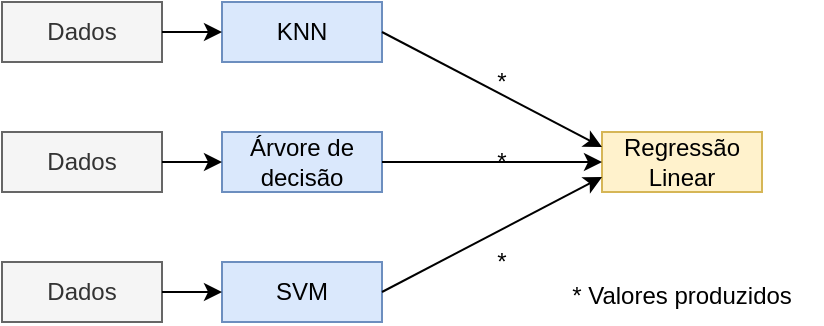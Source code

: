 <mxfile pages="1" version="11.2.2" type="device"><diagram id="-NaAKoLj8MM__7g6DqiE" name="Page-1"><mxGraphModel dx="1108" dy="432" grid="1" gridSize="10" guides="1" tooltips="1" connect="1" arrows="1" fold="1" page="1" pageScale="1" pageWidth="827" pageHeight="1169" math="0" shadow="0"><root><mxCell id="0"/><mxCell id="1" parent="0"/><mxCell id="ZqL8hesjnKmR4wsk6EcQ-1" value="Dados" style="rounded=0;whiteSpace=wrap;html=1;fillColor=#f5f5f5;strokeColor=#666666;fontColor=#333333;" parent="1" vertex="1"><mxGeometry x="230" y="240" width="80" height="30" as="geometry"/></mxCell><mxCell id="ZqL8hesjnKmR4wsk6EcQ-2" value="Dados" style="rounded=0;whiteSpace=wrap;html=1;fillColor=#f5f5f5;strokeColor=#666666;fontColor=#333333;" parent="1" vertex="1"><mxGeometry x="230" y="305" width="80" height="30" as="geometry"/></mxCell><mxCell id="ZqL8hesjnKmR4wsk6EcQ-3" value="Dados" style="rounded=0;whiteSpace=wrap;html=1;fillColor=#f5f5f5;strokeColor=#666666;fontColor=#333333;" parent="1" vertex="1"><mxGeometry x="230" y="370" width="80" height="30" as="geometry"/></mxCell><mxCell id="ZqL8hesjnKmR4wsk6EcQ-5" value="KNN" style="rounded=0;whiteSpace=wrap;html=1;fillColor=#dae8fc;strokeColor=#6c8ebf;" parent="1" vertex="1"><mxGeometry x="340" y="240" width="80" height="30" as="geometry"/></mxCell><mxCell id="ZqL8hesjnKmR4wsk6EcQ-6" value="Árvore de&lt;br&gt;decisão" style="rounded=0;whiteSpace=wrap;html=1;fillColor=#dae8fc;strokeColor=#6c8ebf;" parent="1" vertex="1"><mxGeometry x="340" y="305" width="80" height="30" as="geometry"/></mxCell><mxCell id="ZqL8hesjnKmR4wsk6EcQ-7" value="SVM" style="rounded=0;whiteSpace=wrap;html=1;fillColor=#dae8fc;strokeColor=#6c8ebf;" parent="1" vertex="1"><mxGeometry x="340" y="370" width="80" height="30" as="geometry"/></mxCell><mxCell id="ZqL8hesjnKmR4wsk6EcQ-8" value="" style="endArrow=classic;html=1;entryX=0;entryY=0.5;entryDx=0;entryDy=0;exitX=1;exitY=0.5;exitDx=0;exitDy=0;" parent="1" source="ZqL8hesjnKmR4wsk6EcQ-1" target="ZqL8hesjnKmR4wsk6EcQ-5" edge="1"><mxGeometry width="50" height="50" relative="1" as="geometry"><mxPoint x="230" y="440" as="sourcePoint"/><mxPoint x="280" y="390" as="targetPoint"/></mxGeometry></mxCell><mxCell id="ZqL8hesjnKmR4wsk6EcQ-9" value="" style="endArrow=classic;html=1;entryX=0;entryY=0.5;entryDx=0;entryDy=0;exitX=1;exitY=0.5;exitDx=0;exitDy=0;" parent="1" source="ZqL8hesjnKmR4wsk6EcQ-2" target="ZqL8hesjnKmR4wsk6EcQ-6" edge="1"><mxGeometry width="50" height="50" relative="1" as="geometry"><mxPoint x="320" y="280" as="sourcePoint"/><mxPoint x="350" y="280" as="targetPoint"/></mxGeometry></mxCell><mxCell id="ZqL8hesjnKmR4wsk6EcQ-10" value="" style="endArrow=classic;html=1;entryX=0;entryY=0.5;entryDx=0;entryDy=0;exitX=1;exitY=0.5;exitDx=0;exitDy=0;" parent="1" source="ZqL8hesjnKmR4wsk6EcQ-3" target="ZqL8hesjnKmR4wsk6EcQ-7" edge="1"><mxGeometry width="50" height="50" relative="1" as="geometry"><mxPoint x="320" y="345" as="sourcePoint"/><mxPoint x="350" y="345" as="targetPoint"/></mxGeometry></mxCell><mxCell id="ZqL8hesjnKmR4wsk6EcQ-12" value="Regressão&lt;br&gt;Linear" style="rounded=0;whiteSpace=wrap;html=1;fillColor=#fff2cc;strokeColor=#d6b656;" parent="1" vertex="1"><mxGeometry x="530" y="305" width="80" height="30" as="geometry"/></mxCell><mxCell id="ZqL8hesjnKmR4wsk6EcQ-14" value="" style="endArrow=classic;html=1;entryX=0;entryY=0.25;entryDx=0;entryDy=0;exitX=1;exitY=0.5;exitDx=0;exitDy=0;" parent="1" source="ZqL8hesjnKmR4wsk6EcQ-5" target="ZqL8hesjnKmR4wsk6EcQ-12" edge="1"><mxGeometry width="50" height="50" relative="1" as="geometry"><mxPoint x="230" y="470" as="sourcePoint"/><mxPoint x="280" y="420" as="targetPoint"/></mxGeometry></mxCell><mxCell id="ZqL8hesjnKmR4wsk6EcQ-15" value="" style="endArrow=classic;html=1;exitX=1;exitY=0.5;exitDx=0;exitDy=0;entryX=0;entryY=0.5;entryDx=0;entryDy=0;" parent="1" source="ZqL8hesjnKmR4wsk6EcQ-6" target="ZqL8hesjnKmR4wsk6EcQ-12" edge="1"><mxGeometry width="50" height="50" relative="1" as="geometry"><mxPoint x="430" y="295" as="sourcePoint"/><mxPoint x="520" y="338" as="targetPoint"/></mxGeometry></mxCell><mxCell id="ZqL8hesjnKmR4wsk6EcQ-16" value="" style="endArrow=classic;html=1;exitX=1;exitY=0.5;exitDx=0;exitDy=0;entryX=0;entryY=0.75;entryDx=0;entryDy=0;" parent="1" source="ZqL8hesjnKmR4wsk6EcQ-7" target="ZqL8hesjnKmR4wsk6EcQ-12" edge="1"><mxGeometry width="50" height="50" relative="1" as="geometry"><mxPoint x="430" y="295" as="sourcePoint"/><mxPoint x="520" y="360" as="targetPoint"/></mxGeometry></mxCell><mxCell id="ZqL8hesjnKmR4wsk6EcQ-20" value="*" style="text;html=1;strokeColor=none;fillColor=none;align=center;verticalAlign=middle;whiteSpace=wrap;rounded=0;" parent="1" vertex="1"><mxGeometry x="460" y="360" width="40" height="20" as="geometry"/></mxCell><mxCell id="ZqL8hesjnKmR4wsk6EcQ-21" value="*" style="text;html=1;strokeColor=none;fillColor=none;align=center;verticalAlign=middle;whiteSpace=wrap;rounded=0;" parent="1" vertex="1"><mxGeometry x="460" y="310" width="40" height="20" as="geometry"/></mxCell><mxCell id="ZqL8hesjnKmR4wsk6EcQ-22" value="*" style="text;html=1;strokeColor=none;fillColor=none;align=center;verticalAlign=middle;whiteSpace=wrap;rounded=0;" parent="1" vertex="1"><mxGeometry x="460" y="270" width="40" height="20" as="geometry"/></mxCell><mxCell id="ZqL8hesjnKmR4wsk6EcQ-23" value="* Valores produzidos" style="text;html=1;strokeColor=none;fillColor=none;align=center;verticalAlign=middle;whiteSpace=wrap;rounded=0;" parent="1" vertex="1"><mxGeometry x="500" y="373" width="140" height="28" as="geometry"/></mxCell></root></mxGraphModel></diagram></mxfile>